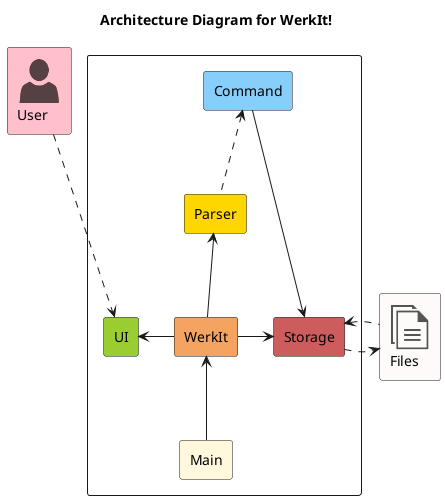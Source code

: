 @startuml
!include <office/Concepts/documents>
!include <office/Users/user>

rectangle "<$user>\nUser" as User #Pink
rectangle "<$documents>\nFiles" as Files #Snow

title Architecture Diagram for WerkIt!
rectangle {
rectangle UI #YellowGreen
rectangle Command #LightSkyBlue
rectangle Parser #Gold
rectangle WerkIt #Sandybrown
rectangle Main #Cornsilk
rectangle Storage #IndianRed
}

UI<.-up-User
Main-up->WerkIt
WerkIt-up->Parser
Parser-up.>Command
Command-right->Storage
WerkIt-right->Storage
WerkIt-left->UI
Storage-right.>Files
Files-left.>Storage

@enduml